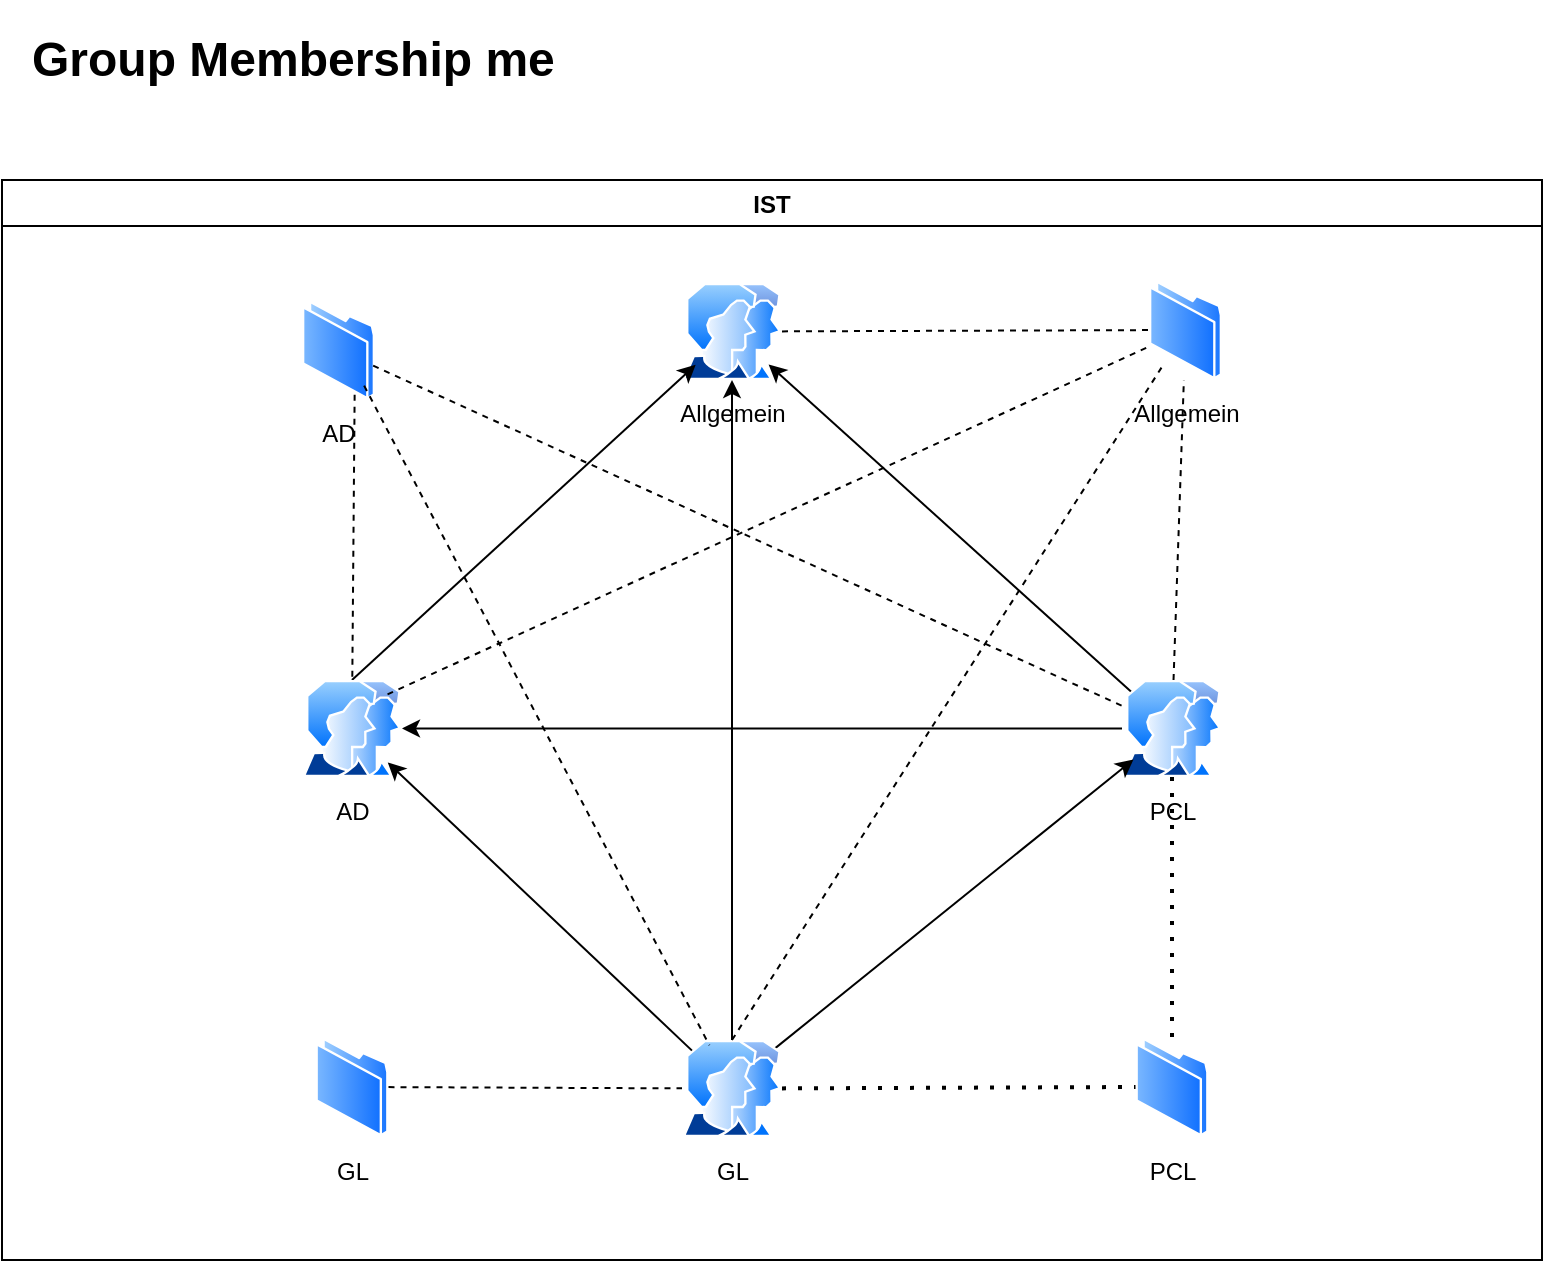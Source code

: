 <mxfile version="16.0.3" type="github">
  <diagram id="XMKOl0biVKWI42RTtHRF" name="Page-1">
    <mxGraphModel dx="1093" dy="602" grid="1" gridSize="10" guides="1" tooltips="1" connect="1" arrows="1" fold="1" page="1" pageScale="1" pageWidth="827" pageHeight="1169" math="0" shadow="0">
      <root>
        <mxCell id="0" />
        <mxCell id="1" parent="0" />
        <mxCell id="JzsrKP5LPSq8Ja_fr5tb-1" value="&lt;div&gt;Allgemein&lt;/div&gt;" style="aspect=fixed;perimeter=ellipsePerimeter;html=1;align=center;shadow=0;dashed=0;spacingTop=3;image;image=img/lib/active_directory/user_accounts.svg;" vertex="1" parent="1">
          <mxGeometry x="350" y="151.5" width="50" height="48.5" as="geometry" />
        </mxCell>
        <mxCell id="JzsrKP5LPSq8Ja_fr5tb-7" style="edgeStyle=none;rounded=0;orthogonalLoop=1;jettySize=auto;html=1;" edge="1" parent="1" source="JzsrKP5LPSq8Ja_fr5tb-2" target="JzsrKP5LPSq8Ja_fr5tb-1">
          <mxGeometry relative="1" as="geometry" />
        </mxCell>
        <mxCell id="JzsrKP5LPSq8Ja_fr5tb-10" style="edgeStyle=none;rounded=0;orthogonalLoop=1;jettySize=auto;html=1;" edge="1" parent="1" source="JzsrKP5LPSq8Ja_fr5tb-2" target="JzsrKP5LPSq8Ja_fr5tb-3">
          <mxGeometry relative="1" as="geometry" />
        </mxCell>
        <mxCell id="JzsrKP5LPSq8Ja_fr5tb-2" value="&lt;div&gt;PCL&lt;/div&gt;" style="aspect=fixed;perimeter=ellipsePerimeter;html=1;align=center;shadow=0;dashed=0;spacingTop=3;image;image=img/lib/active_directory/user_accounts.svg;" vertex="1" parent="1">
          <mxGeometry x="570" y="350" width="50" height="48.5" as="geometry" />
        </mxCell>
        <mxCell id="JzsrKP5LPSq8Ja_fr5tb-5" style="rounded=0;orthogonalLoop=1;jettySize=auto;html=1;exitX=0.5;exitY=0;exitDx=0;exitDy=0;" edge="1" parent="1" source="JzsrKP5LPSq8Ja_fr5tb-3" target="JzsrKP5LPSq8Ja_fr5tb-1">
          <mxGeometry relative="1" as="geometry" />
        </mxCell>
        <mxCell id="JzsrKP5LPSq8Ja_fr5tb-3" value="AD" style="aspect=fixed;perimeter=ellipsePerimeter;html=1;align=center;shadow=0;dashed=0;spacingTop=3;image;image=img/lib/active_directory/user_accounts.svg;" vertex="1" parent="1">
          <mxGeometry x="160" y="350" width="50" height="48.5" as="geometry" />
        </mxCell>
        <mxCell id="JzsrKP5LPSq8Ja_fr5tb-6" style="rounded=0;orthogonalLoop=1;jettySize=auto;html=1;" edge="1" parent="1" source="JzsrKP5LPSq8Ja_fr5tb-4" target="JzsrKP5LPSq8Ja_fr5tb-1">
          <mxGeometry relative="1" as="geometry" />
        </mxCell>
        <mxCell id="JzsrKP5LPSq8Ja_fr5tb-9" style="edgeStyle=none;rounded=0;orthogonalLoop=1;jettySize=auto;html=1;" edge="1" parent="1" source="JzsrKP5LPSq8Ja_fr5tb-4" target="JzsrKP5LPSq8Ja_fr5tb-3">
          <mxGeometry relative="1" as="geometry" />
        </mxCell>
        <mxCell id="JzsrKP5LPSq8Ja_fr5tb-11" style="edgeStyle=none;rounded=0;orthogonalLoop=1;jettySize=auto;html=1;exitX=1;exitY=0;exitDx=0;exitDy=0;" edge="1" parent="1" source="JzsrKP5LPSq8Ja_fr5tb-4" target="JzsrKP5LPSq8Ja_fr5tb-2">
          <mxGeometry relative="1" as="geometry" />
        </mxCell>
        <mxCell id="JzsrKP5LPSq8Ja_fr5tb-4" value="GL" style="aspect=fixed;perimeter=ellipsePerimeter;html=1;align=center;shadow=0;dashed=0;spacingTop=3;image;image=img/lib/active_directory/user_accounts.svg;" vertex="1" parent="1">
          <mxGeometry x="350" y="530" width="50" height="48.5" as="geometry" />
        </mxCell>
        <mxCell id="JzsrKP5LPSq8Ja_fr5tb-12" value="&lt;h1&gt;Group Membership me&lt;/h1&gt;" style="text;html=1;strokeColor=none;fillColor=none;spacing=5;spacingTop=-20;whiteSpace=wrap;overflow=hidden;rounded=0;" vertex="1" parent="1">
          <mxGeometry x="20" y="20" width="270" height="120" as="geometry" />
        </mxCell>
        <mxCell id="JzsrKP5LPSq8Ja_fr5tb-13" value="Allgemein" style="aspect=fixed;perimeter=ellipsePerimeter;html=1;align=center;shadow=0;dashed=0;spacingTop=3;image;image=img/lib/active_directory/folder.svg;" vertex="1" parent="1">
          <mxGeometry x="583.5" y="150" width="36.5" height="50" as="geometry" />
        </mxCell>
        <mxCell id="JzsrKP5LPSq8Ja_fr5tb-14" value="AD" style="aspect=fixed;perimeter=ellipsePerimeter;html=1;align=center;shadow=0;dashed=0;spacingTop=3;image;image=img/lib/active_directory/folder.svg;" vertex="1" parent="1">
          <mxGeometry x="160" y="160" width="36.5" height="50" as="geometry" />
        </mxCell>
        <mxCell id="JzsrKP5LPSq8Ja_fr5tb-15" value="PCL" style="aspect=fixed;perimeter=ellipsePerimeter;html=1;align=center;shadow=0;dashed=0;spacingTop=3;image;image=img/lib/active_directory/folder.svg;" vertex="1" parent="1">
          <mxGeometry x="576.75" y="528.5" width="36.5" height="50" as="geometry" />
        </mxCell>
        <mxCell id="JzsrKP5LPSq8Ja_fr5tb-16" value="GL" style="aspect=fixed;perimeter=ellipsePerimeter;html=1;align=center;shadow=0;dashed=0;spacingTop=3;image;image=img/lib/active_directory/folder.svg;" vertex="1" parent="1">
          <mxGeometry x="166.75" y="528.5" width="36.5" height="50" as="geometry" />
        </mxCell>
        <mxCell id="JzsrKP5LPSq8Ja_fr5tb-19" value="" style="endArrow=none;dashed=1;html=1;rounded=0;" edge="1" parent="1" source="JzsrKP5LPSq8Ja_fr5tb-1" target="JzsrKP5LPSq8Ja_fr5tb-13">
          <mxGeometry width="50" height="50" relative="1" as="geometry">
            <mxPoint x="390" y="330" as="sourcePoint" />
            <mxPoint x="440" y="280" as="targetPoint" />
          </mxGeometry>
        </mxCell>
        <mxCell id="JzsrKP5LPSq8Ja_fr5tb-20" value="" style="endArrow=none;dashed=1;html=1;rounded=0;" edge="1" parent="1" source="JzsrKP5LPSq8Ja_fr5tb-16" target="JzsrKP5LPSq8Ja_fr5tb-4">
          <mxGeometry width="50" height="50" relative="1" as="geometry">
            <mxPoint x="390" y="330" as="sourcePoint" />
            <mxPoint x="440" y="280" as="targetPoint" />
          </mxGeometry>
        </mxCell>
        <mxCell id="JzsrKP5LPSq8Ja_fr5tb-21" value="" style="endArrow=none;dashed=1;html=1;rounded=0;exitX=0.75;exitY=1;exitDx=0;exitDy=0;" edge="1" parent="1" source="JzsrKP5LPSq8Ja_fr5tb-14" target="JzsrKP5LPSq8Ja_fr5tb-3">
          <mxGeometry width="50" height="50" relative="1" as="geometry">
            <mxPoint x="390" y="330" as="sourcePoint" />
            <mxPoint x="440" y="280" as="targetPoint" />
          </mxGeometry>
        </mxCell>
        <mxCell id="JzsrKP5LPSq8Ja_fr5tb-23" value="" style="endArrow=none;dashed=1;html=1;dashPattern=1 3;strokeWidth=2;rounded=0;exitX=0.5;exitY=1;exitDx=0;exitDy=0;entryX=0.5;entryY=0;entryDx=0;entryDy=0;" edge="1" parent="1" source="JzsrKP5LPSq8Ja_fr5tb-2" target="JzsrKP5LPSq8Ja_fr5tb-15">
          <mxGeometry width="50" height="50" relative="1" as="geometry">
            <mxPoint x="390" y="330" as="sourcePoint" />
            <mxPoint x="440" y="280" as="targetPoint" />
          </mxGeometry>
        </mxCell>
        <mxCell id="JzsrKP5LPSq8Ja_fr5tb-24" value="" style="endArrow=none;dashed=1;html=1;rounded=0;exitX=1;exitY=0;exitDx=0;exitDy=0;" edge="1" parent="1" source="JzsrKP5LPSq8Ja_fr5tb-3" target="JzsrKP5LPSq8Ja_fr5tb-13">
          <mxGeometry width="50" height="50" relative="1" as="geometry">
            <mxPoint x="390" y="380" as="sourcePoint" />
            <mxPoint x="440" y="330" as="targetPoint" />
          </mxGeometry>
        </mxCell>
        <mxCell id="JzsrKP5LPSq8Ja_fr5tb-25" value="" style="endArrow=none;dashed=1;html=1;rounded=0;exitX=0.5;exitY=0;exitDx=0;exitDy=0;" edge="1" parent="1" source="JzsrKP5LPSq8Ja_fr5tb-4" target="JzsrKP5LPSq8Ja_fr5tb-13">
          <mxGeometry width="50" height="50" relative="1" as="geometry">
            <mxPoint x="212.769" y="367.192" as="sourcePoint" />
            <mxPoint x="555.134" y="193.677" as="targetPoint" />
          </mxGeometry>
        </mxCell>
        <mxCell id="JzsrKP5LPSq8Ja_fr5tb-26" value="" style="endArrow=none;dashed=1;html=1;rounded=0;" edge="1" parent="1" source="JzsrKP5LPSq8Ja_fr5tb-2" target="JzsrKP5LPSq8Ja_fr5tb-13">
          <mxGeometry width="50" height="50" relative="1" as="geometry">
            <mxPoint x="385" y="540" as="sourcePoint" />
            <mxPoint x="565.134" y="203.677" as="targetPoint" />
          </mxGeometry>
        </mxCell>
        <mxCell id="JzsrKP5LPSq8Ja_fr5tb-28" value="" style="endArrow=none;dashed=1;html=1;dashPattern=1 3;strokeWidth=2;rounded=0;entryX=0;entryY=0.5;entryDx=0;entryDy=0;" edge="1" parent="1" source="JzsrKP5LPSq8Ja_fr5tb-4" target="JzsrKP5LPSq8Ja_fr5tb-15">
          <mxGeometry width="50" height="50" relative="1" as="geometry">
            <mxPoint x="605" y="408.5" as="sourcePoint" />
            <mxPoint x="605" y="520" as="targetPoint" />
          </mxGeometry>
        </mxCell>
        <mxCell id="JzsrKP5LPSq8Ja_fr5tb-29" value="" style="endArrow=none;dashed=1;html=1;rounded=0;exitX=1;exitY=1;exitDx=0;exitDy=0;" edge="1" parent="1" source="JzsrKP5LPSq8Ja_fr5tb-14" target="JzsrKP5LPSq8Ja_fr5tb-4">
          <mxGeometry width="50" height="50" relative="1" as="geometry">
            <mxPoint x="212.769" y="367.192" as="sourcePoint" />
            <mxPoint x="594.439" y="192.916" as="targetPoint" />
          </mxGeometry>
        </mxCell>
        <mxCell id="JzsrKP5LPSq8Ja_fr5tb-30" value="" style="endArrow=none;dashed=1;html=1;rounded=0;" edge="1" parent="1" source="JzsrKP5LPSq8Ja_fr5tb-14" target="JzsrKP5LPSq8Ja_fr5tb-2">
          <mxGeometry width="50" height="50" relative="1" as="geometry">
            <mxPoint x="201.065" y="212.799" as="sourcePoint" />
            <mxPoint x="373.718" y="542.61" as="targetPoint" />
          </mxGeometry>
        </mxCell>
        <mxCell id="JzsrKP5LPSq8Ja_fr5tb-55" value="IST" style="swimlane;" vertex="1" parent="1">
          <mxGeometry x="10" y="100" width="770" height="540" as="geometry" />
        </mxCell>
      </root>
    </mxGraphModel>
  </diagram>
</mxfile>
